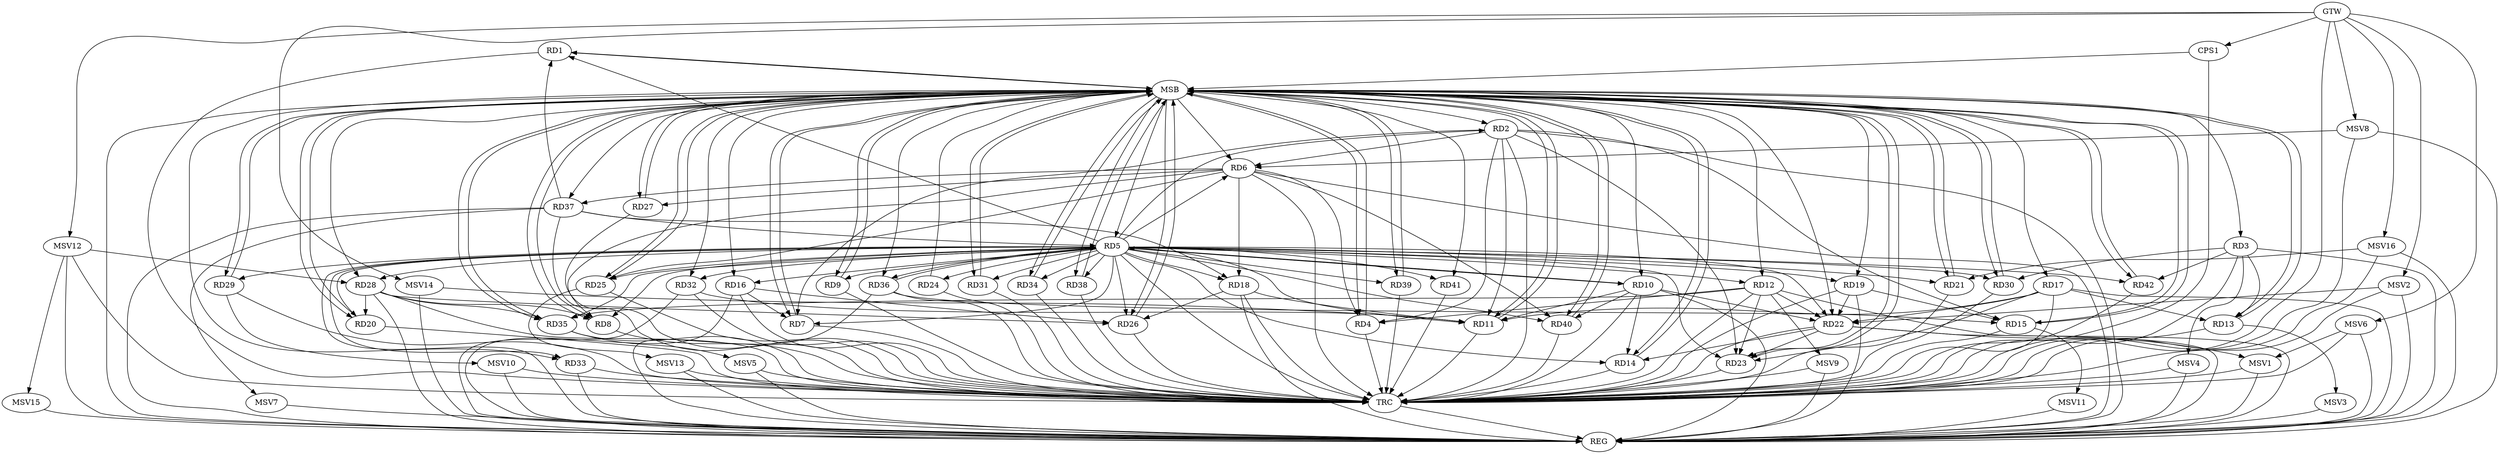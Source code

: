 strict digraph G {
  RD1 [ label="RD1" ];
  RD2 [ label="RD2" ];
  RD3 [ label="RD3" ];
  RD4 [ label="RD4" ];
  RD5 [ label="RD5" ];
  RD6 [ label="RD6" ];
  RD7 [ label="RD7" ];
  RD8 [ label="RD8" ];
  RD9 [ label="RD9" ];
  RD10 [ label="RD10" ];
  RD11 [ label="RD11" ];
  RD12 [ label="RD12" ];
  RD13 [ label="RD13" ];
  RD14 [ label="RD14" ];
  RD15 [ label="RD15" ];
  RD16 [ label="RD16" ];
  RD17 [ label="RD17" ];
  RD18 [ label="RD18" ];
  RD19 [ label="RD19" ];
  RD20 [ label="RD20" ];
  RD21 [ label="RD21" ];
  RD22 [ label="RD22" ];
  RD23 [ label="RD23" ];
  RD24 [ label="RD24" ];
  RD25 [ label="RD25" ];
  RD26 [ label="RD26" ];
  RD27 [ label="RD27" ];
  RD28 [ label="RD28" ];
  RD29 [ label="RD29" ];
  RD30 [ label="RD30" ];
  RD31 [ label="RD31" ];
  RD32 [ label="RD32" ];
  RD33 [ label="RD33" ];
  RD34 [ label="RD34" ];
  RD35 [ label="RD35" ];
  RD36 [ label="RD36" ];
  RD37 [ label="RD37" ];
  RD38 [ label="RD38" ];
  RD39 [ label="RD39" ];
  RD40 [ label="RD40" ];
  RD41 [ label="RD41" ];
  RD42 [ label="RD42" ];
  CPS1 [ label="CPS1" ];
  GTW [ label="GTW" ];
  REG [ label="REG" ];
  MSB [ label="MSB" ];
  TRC [ label="TRC" ];
  MSV1 [ label="MSV1" ];
  MSV2 [ label="MSV2" ];
  MSV3 [ label="MSV3" ];
  MSV4 [ label="MSV4" ];
  MSV5 [ label="MSV5" ];
  MSV6 [ label="MSV6" ];
  MSV7 [ label="MSV7" ];
  MSV8 [ label="MSV8" ];
  MSV9 [ label="MSV9" ];
  MSV10 [ label="MSV10" ];
  MSV11 [ label="MSV11" ];
  MSV12 [ label="MSV12" ];
  MSV13 [ label="MSV13" ];
  MSV14 [ label="MSV14" ];
  MSV15 [ label="MSV15" ];
  MSV16 [ label="MSV16" ];
  RD5 -> RD1;
  RD37 -> RD1;
  RD2 -> RD4;
  RD2 -> RD6;
  RD2 -> RD7;
  RD2 -> RD11;
  RD2 -> RD15;
  RD2 -> RD23;
  RD3 -> RD13;
  RD3 -> RD30;
  RD3 -> RD42;
  RD6 -> RD4;
  RD12 -> RD4;
  RD5 -> RD7;
  RD5 -> RD8;
  RD5 -> RD10;
  RD10 -> RD5;
  RD5 -> RD18;
  RD5 -> RD23;
  RD5 -> RD33;
  RD5 -> RD35;
  RD36 -> RD5;
  RD37 -> RD5;
  RD6 -> RD8;
  RD6 -> RD18;
  RD6 -> RD25;
  RD6 -> RD27;
  RD6 -> RD37;
  RD6 -> RD40;
  RD16 -> RD7;
  RD28 -> RD8;
  RD10 -> RD11;
  RD10 -> RD14;
  RD10 -> RD22;
  RD10 -> RD40;
  RD17 -> RD11;
  RD18 -> RD11;
  RD32 -> RD11;
  RD12 -> RD22;
  RD12 -> RD23;
  RD12 -> RD35;
  RD17 -> RD13;
  RD22 -> RD14;
  RD19 -> RD15;
  RD36 -> RD15;
  RD16 -> RD26;
  RD17 -> RD22;
  RD17 -> RD23;
  RD18 -> RD26;
  RD37 -> RD18;
  RD19 -> RD22;
  RD28 -> RD20;
  RD22 -> RD23;
  RD28 -> RD26;
  RD28 -> RD35;
  GTW -> CPS1;
  RD2 -> REG;
  RD3 -> REG;
  RD5 -> REG;
  RD6 -> REG;
  RD10 -> REG;
  RD12 -> REG;
  RD16 -> REG;
  RD17 -> REG;
  RD18 -> REG;
  RD19 -> REG;
  RD22 -> REG;
  RD28 -> REG;
  RD32 -> REG;
  RD33 -> REG;
  RD36 -> REG;
  RD37 -> REG;
  RD1 -> MSB;
  MSB -> RD4;
  MSB -> RD30;
  MSB -> RD32;
  MSB -> RD35;
  MSB -> REG;
  RD4 -> MSB;
  MSB -> RD6;
  MSB -> RD10;
  MSB -> RD12;
  MSB -> RD16;
  MSB -> RD28;
  RD7 -> MSB;
  MSB -> RD1;
  MSB -> RD8;
  MSB -> RD21;
  RD8 -> MSB;
  MSB -> RD38;
  RD9 -> MSB;
  MSB -> RD3;
  MSB -> RD29;
  MSB -> RD37;
  RD11 -> MSB;
  MSB -> RD7;
  MSB -> RD23;
  MSB -> RD40;
  RD13 -> MSB;
  MSB -> RD15;
  MSB -> RD19;
  MSB -> RD41;
  RD14 -> MSB;
  MSB -> RD36;
  RD15 -> MSB;
  MSB -> RD13;
  MSB -> RD17;
  MSB -> RD22;
  MSB -> RD25;
  RD20 -> MSB;
  MSB -> RD33;
  MSB -> RD42;
  RD21 -> MSB;
  RD23 -> MSB;
  MSB -> RD5;
  MSB -> RD14;
  RD24 -> MSB;
  MSB -> RD2;
  MSB -> RD11;
  MSB -> RD27;
  RD25 -> MSB;
  RD26 -> MSB;
  RD27 -> MSB;
  MSB -> RD31;
  RD29 -> MSB;
  MSB -> RD20;
  MSB -> RD34;
  RD30 -> MSB;
  RD31 -> MSB;
  MSB -> RD9;
  MSB -> RD26;
  MSB -> RD39;
  RD34 -> MSB;
  RD35 -> MSB;
  RD38 -> MSB;
  RD39 -> MSB;
  RD40 -> MSB;
  RD42 -> MSB;
  CPS1 -> MSB;
  RD1 -> TRC;
  RD2 -> TRC;
  RD3 -> TRC;
  RD4 -> TRC;
  RD5 -> TRC;
  RD6 -> TRC;
  RD7 -> TRC;
  RD8 -> TRC;
  RD9 -> TRC;
  RD10 -> TRC;
  RD11 -> TRC;
  RD12 -> TRC;
  RD13 -> TRC;
  RD14 -> TRC;
  RD15 -> TRC;
  RD16 -> TRC;
  RD17 -> TRC;
  RD18 -> TRC;
  RD19 -> TRC;
  RD20 -> TRC;
  RD21 -> TRC;
  RD22 -> TRC;
  RD23 -> TRC;
  RD24 -> TRC;
  RD25 -> TRC;
  RD26 -> TRC;
  RD27 -> TRC;
  RD28 -> TRC;
  RD29 -> TRC;
  RD30 -> TRC;
  RD31 -> TRC;
  RD32 -> TRC;
  RD33 -> TRC;
  RD34 -> TRC;
  RD35 -> TRC;
  RD36 -> TRC;
  RD37 -> TRC;
  RD38 -> TRC;
  RD39 -> TRC;
  RD40 -> TRC;
  RD41 -> TRC;
  RD42 -> TRC;
  CPS1 -> TRC;
  GTW -> TRC;
  TRC -> REG;
  RD5 -> RD16;
  RD5 -> RD11;
  RD5 -> RD38;
  RD5 -> RD26;
  RD5 -> RD31;
  RD5 -> RD6;
  RD5 -> RD14;
  RD5 -> RD20;
  RD5 -> RD12;
  RD5 -> RD9;
  RD5 -> RD28;
  RD5 -> RD40;
  RD5 -> RD25;
  RD5 -> RD19;
  RD5 -> RD39;
  RD5 -> RD2;
  RD5 -> RD22;
  RD5 -> RD36;
  RD5 -> RD21;
  RD5 -> RD30;
  RD5 -> RD32;
  RD5 -> RD24;
  RD5 -> RD34;
  RD5 -> RD42;
  RD5 -> RD41;
  RD5 -> RD29;
  RD22 -> MSV1;
  MSV1 -> REG;
  MSV1 -> TRC;
  MSV2 -> RD22;
  GTW -> MSV2;
  MSV2 -> REG;
  MSV2 -> TRC;
  RD13 -> MSV3;
  MSV3 -> REG;
  RD3 -> MSV4;
  MSV4 -> REG;
  MSV4 -> TRC;
  RD35 -> MSV5;
  MSV5 -> REG;
  MSV5 -> TRC;
  MSV6 -> MSV1;
  GTW -> MSV6;
  MSV6 -> REG;
  MSV6 -> TRC;
  RD37 -> MSV7;
  MSV7 -> REG;
  MSV8 -> RD6;
  GTW -> MSV8;
  MSV8 -> REG;
  MSV8 -> TRC;
  RD12 -> MSV9;
  MSV9 -> REG;
  MSV9 -> TRC;
  RD29 -> MSV10;
  MSV10 -> REG;
  MSV10 -> TRC;
  RD15 -> MSV11;
  MSV11 -> REG;
  MSV12 -> RD28;
  GTW -> MSV12;
  MSV12 -> REG;
  MSV12 -> TRC;
  RD25 -> MSV13;
  MSV13 -> REG;
  MSV13 -> TRC;
  MSV14 -> RD11;
  GTW -> MSV14;
  MSV14 -> REG;
  MSV12 -> MSV15;
  MSV15 -> REG;
  MSV16 -> RD21;
  GTW -> MSV16;
  MSV16 -> REG;
  MSV16 -> TRC;
}
